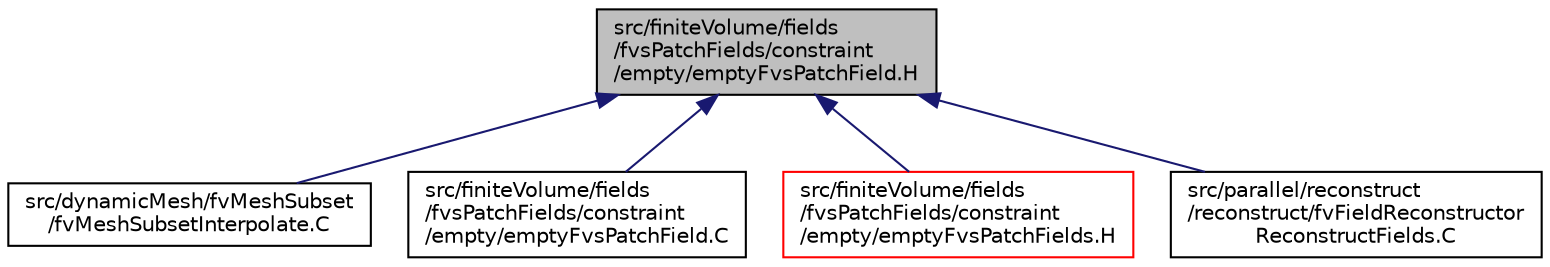digraph "src/finiteVolume/fields/fvsPatchFields/constraint/empty/emptyFvsPatchField.H"
{
  bgcolor="transparent";
  edge [fontname="Helvetica",fontsize="10",labelfontname="Helvetica",labelfontsize="10"];
  node [fontname="Helvetica",fontsize="10",shape=record];
  Node1 [label="src/finiteVolume/fields\l/fvsPatchFields/constraint\l/empty/emptyFvsPatchField.H",height=0.2,width=0.4,color="black", fillcolor="grey75", style="filled", fontcolor="black"];
  Node1 -> Node2 [dir="back",color="midnightblue",fontsize="10",style="solid",fontname="Helvetica"];
  Node2 [label="src/dynamicMesh/fvMeshSubset\l/fvMeshSubsetInterpolate.C",height=0.2,width=0.4,color="black",URL="$a04914.html"];
  Node1 -> Node3 [dir="back",color="midnightblue",fontsize="10",style="solid",fontname="Helvetica"];
  Node3 [label="src/finiteVolume/fields\l/fvsPatchFields/constraint\l/empty/emptyFvsPatchField.C",height=0.2,width=0.4,color="black",URL="$a05729.html"];
  Node1 -> Node4 [dir="back",color="midnightblue",fontsize="10",style="solid",fontname="Helvetica"];
  Node4 [label="src/finiteVolume/fields\l/fvsPatchFields/constraint\l/empty/emptyFvsPatchFields.H",height=0.2,width=0.4,color="red",URL="$a05732.html"];
  Node1 -> Node5 [dir="back",color="midnightblue",fontsize="10",style="solid",fontname="Helvetica"];
  Node5 [label="src/parallel/reconstruct\l/reconstruct/fvFieldReconstructor\lReconstructFields.C",height=0.2,width=0.4,color="black",URL="$a09499.html"];
}
